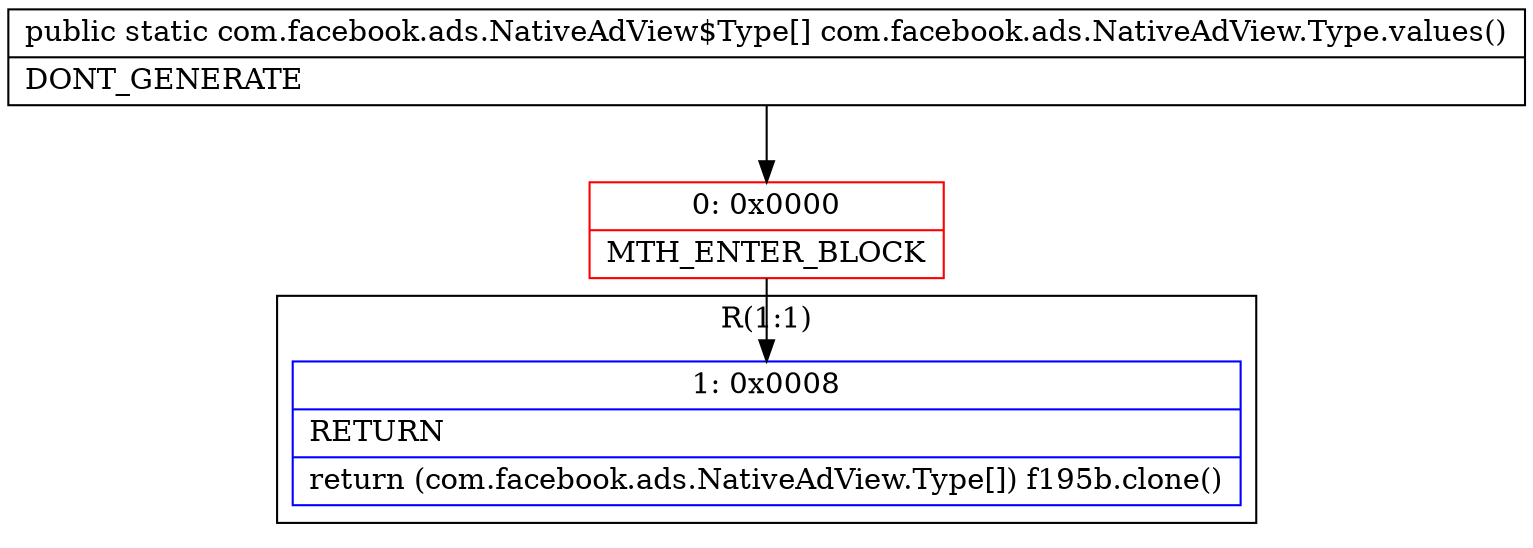 digraph "CFG forcom.facebook.ads.NativeAdView.Type.values()[Lcom\/facebook\/ads\/NativeAdView$Type;" {
subgraph cluster_Region_766725728 {
label = "R(1:1)";
node [shape=record,color=blue];
Node_1 [shape=record,label="{1\:\ 0x0008|RETURN\l|return (com.facebook.ads.NativeAdView.Type[]) f195b.clone()\l}"];
}
Node_0 [shape=record,color=red,label="{0\:\ 0x0000|MTH_ENTER_BLOCK\l}"];
MethodNode[shape=record,label="{public static com.facebook.ads.NativeAdView$Type[] com.facebook.ads.NativeAdView.Type.values()  | DONT_GENERATE\l}"];
MethodNode -> Node_0;
Node_0 -> Node_1;
}

